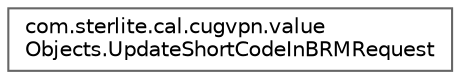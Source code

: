 digraph "Graphical Class Hierarchy"
{
 // LATEX_PDF_SIZE
  bgcolor="transparent";
  edge [fontname=Helvetica,fontsize=10,labelfontname=Helvetica,labelfontsize=10];
  node [fontname=Helvetica,fontsize=10,shape=box,height=0.2,width=0.4];
  rankdir="LR";
  Node0 [id="Node000000",label="com.sterlite.cal.cugvpn.value\lObjects.UpdateShortCodeInBRMRequest",height=0.2,width=0.4,color="grey40", fillcolor="white", style="filled",URL="$classcom_1_1sterlite_1_1cal_1_1cugvpn_1_1value_objects_1_1_update_short_code_in_b_r_m_request.html",tooltip=" "];
}
